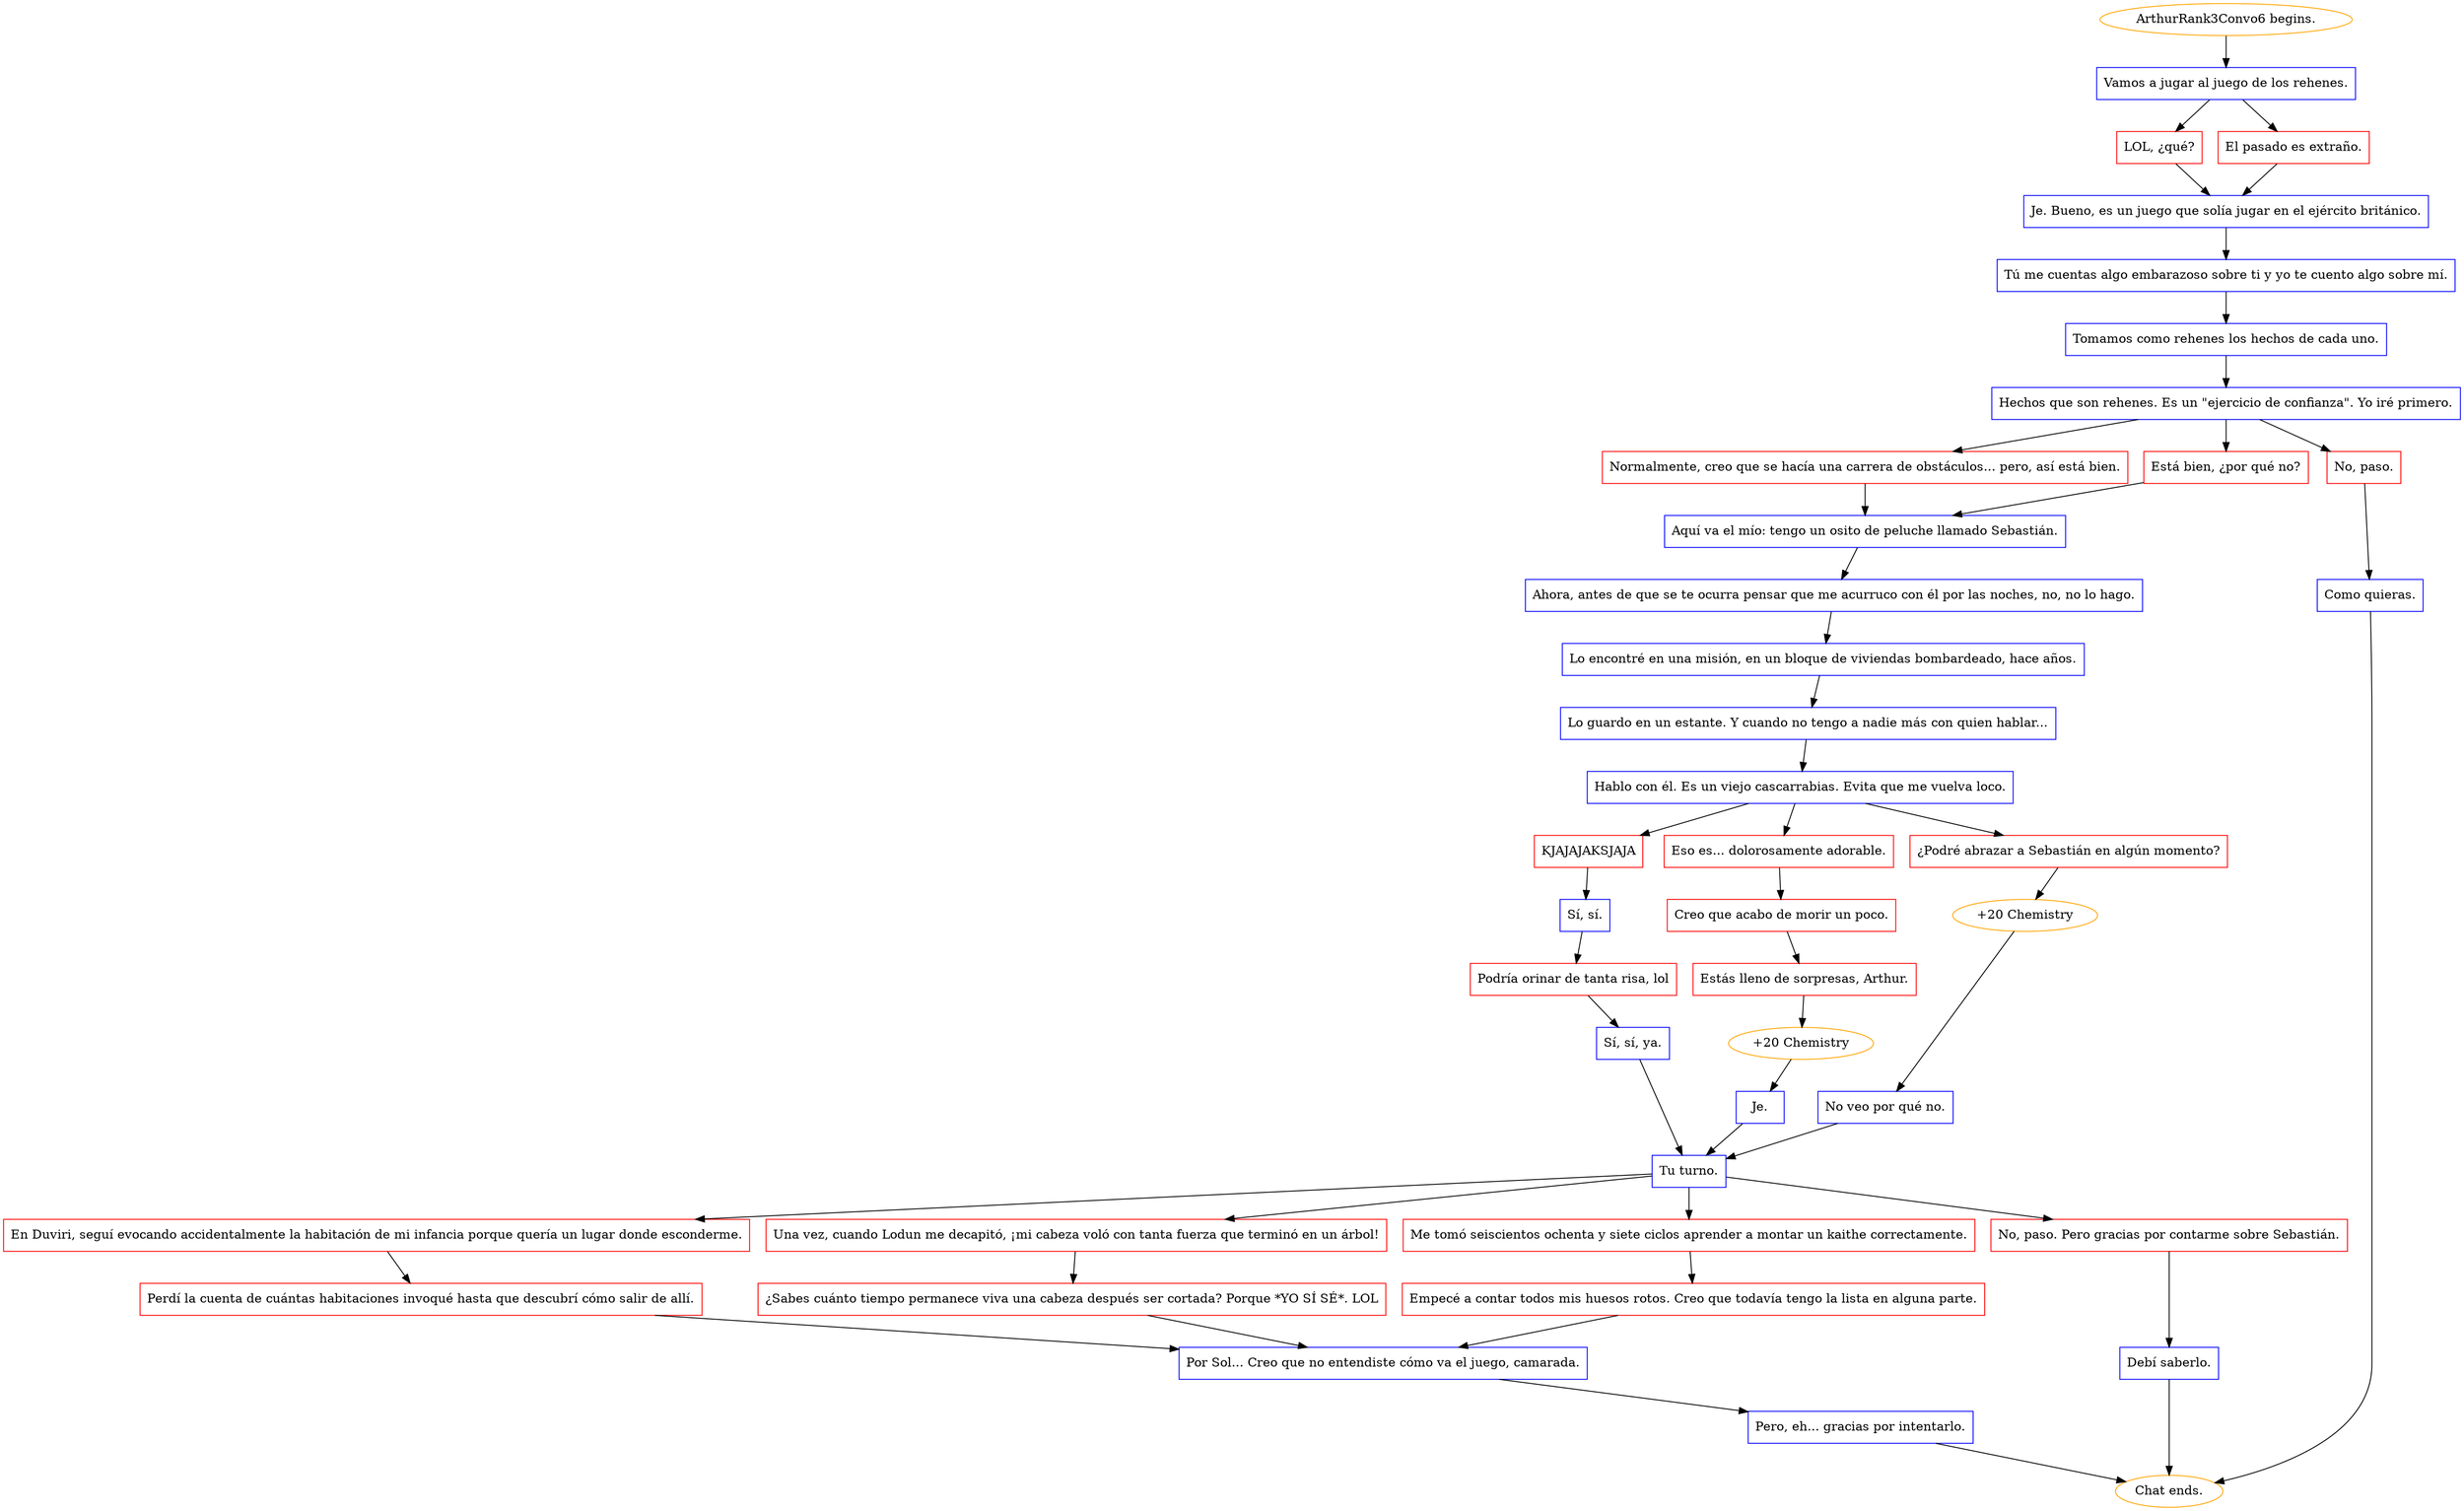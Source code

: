 digraph {
	"ArthurRank3Convo6 begins." [color=orange];
		"ArthurRank3Convo6 begins." -> j1506483836;
	j1506483836 [label="Vamos a jugar al juego de los rehenes.",shape=box,color=blue];
		j1506483836 -> j863835387;
		j1506483836 -> j2887267025;
	j863835387 [label="LOL, ¿qué?",shape=box,color=red];
		j863835387 -> j2311190910;
	j2887267025 [label="El pasado es extraño.",shape=box,color=red];
		j2887267025 -> j2311190910;
	j2311190910 [label="Je. Bueno, es un juego que solía jugar en el ejército británico.",shape=box,color=blue];
		j2311190910 -> j821887696;
	j821887696 [label="Tú me cuentas algo embarazoso sobre ti y yo te cuento algo sobre mí.",shape=box,color=blue];
		j821887696 -> j2083458362;
	j2083458362 [label="Tomamos como rehenes los hechos de cada uno.",shape=box,color=blue];
		j2083458362 -> j78451549;
	j78451549 [label="Hechos que son rehenes. Es un \"ejercicio de confianza\". Yo iré primero.",shape=box,color=blue];
		j78451549 -> j281137506;
		j78451549 -> j890479694;
		j78451549 -> j3698676597;
	j281137506 [label="Normalmente, creo que se hacía una carrera de obstáculos... pero, así está bien.",shape=box,color=red];
		j281137506 -> j3607090959;
	j890479694 [label="Está bien, ¿por qué no?",shape=box,color=red];
		j890479694 -> j3607090959;
	j3698676597 [label="No, paso.",shape=box,color=red];
		j3698676597 -> j2204079508;
	j3607090959 [label="Aquí va el mío: tengo un osito de peluche llamado Sebastián.",shape=box,color=blue];
		j3607090959 -> j2670698650;
	j2204079508 [label="Como quieras.",shape=box,color=blue];
		j2204079508 -> "Chat ends.";
	j2670698650 [label="Ahora, antes de que se te ocurra pensar que me acurruco con él por las noches, no, no lo hago.",shape=box,color=blue];
		j2670698650 -> j487651142;
	"Chat ends." [color=orange];
	j487651142 [label="Lo encontré en una misión, en un bloque de viviendas bombardeado, hace años.",shape=box,color=blue];
		j487651142 -> j2000237147;
	j2000237147 [label="Lo guardo en un estante. Y cuando no tengo a nadie más con quien hablar...",shape=box,color=blue];
		j2000237147 -> j1142613837;
	j1142613837 [label="Hablo con él. Es un viejo cascarrabias. Evita que me vuelva loco.",shape=box,color=blue];
		j1142613837 -> j3631092900;
		j1142613837 -> j2018780664;
		j1142613837 -> j2024298240;
	j3631092900 [label="KJAJAJAKSJAJA",shape=box,color=red];
		j3631092900 -> j2150791495;
	j2018780664 [label="Eso es... dolorosamente adorable.",shape=box,color=red];
		j2018780664 -> j584295123;
	j2024298240 [label="¿Podré abrazar a Sebastián en algún momento?",shape=box,color=red];
		j2024298240 -> j4115728944;
	j2150791495 [label="Sí, sí.",shape=box,color=blue];
		j2150791495 -> j1538811367;
	j584295123 [label="Creo que acabo de morir un poco.",shape=box,color=red];
		j584295123 -> j3141412135;
	j4115728944 [label="+20 Chemistry",color=orange];
		j4115728944 -> j2387730658;
	j1538811367 [label="Podría orinar de tanta risa, lol",shape=box,color=red];
		j1538811367 -> j1894945080;
	j3141412135 [label="Estás lleno de sorpresas, Arthur.",shape=box,color=red];
		j3141412135 -> j318857131;
	j2387730658 [label="No veo por qué no.",shape=box,color=blue];
		j2387730658 -> j468820013;
	j1894945080 [label="Sí, sí, ya.",shape=box,color=blue];
		j1894945080 -> j468820013;
	j318857131 [label="+20 Chemistry",color=orange];
		j318857131 -> j2273864689;
	j468820013 [label="Tu turno.",shape=box,color=blue];
		j468820013 -> j2325317310;
		j468820013 -> j2318286945;
		j468820013 -> j1425519632;
		j468820013 -> j767411074;
	j2273864689 [label="Je.",shape=box,color=blue];
		j2273864689 -> j468820013;
	j2325317310 [label="En Duviri, seguí evocando accidentalmente la habitación de mi infancia porque quería un lugar donde esconderme.",shape=box,color=red];
		j2325317310 -> j2567148613;
	j2318286945 [label="Una vez, cuando Lodun me decapitó, ¡mi cabeza voló con tanta fuerza que terminó en un árbol!",shape=box,color=red];
		j2318286945 -> j3373490412;
	j1425519632 [label="Me tomó seiscientos ochenta y siete ciclos aprender a montar un kaithe correctamente.",shape=box,color=red];
		j1425519632 -> j1557973681;
	j767411074 [label="No, paso. Pero gracias por contarme sobre Sebastián.",shape=box,color=red];
		j767411074 -> j1292353701;
	j2567148613 [label="Perdí la cuenta de cuántas habitaciones invoqué hasta que descubrí cómo salir de allí.",shape=box,color=red];
		j2567148613 -> j1056738403;
	j3373490412 [label="¿Sabes cuánto tiempo permanece viva una cabeza después ser cortada? Porque *YO SÍ SÉ*. LOL",shape=box,color=red];
		j3373490412 -> j1056738403;
	j1557973681 [label="Empecé a contar todos mis huesos rotos. Creo que todavía tengo la lista en alguna parte.",shape=box,color=red];
		j1557973681 -> j1056738403;
	j1292353701 [label="Debí saberlo.",shape=box,color=blue];
		j1292353701 -> "Chat ends.";
	j1056738403 [label="Por Sol... Creo que no entendiste cómo va el juego, camarada.",shape=box,color=blue];
		j1056738403 -> j3995118840;
	j3995118840 [label="Pero, eh... gracias por intentarlo.",shape=box,color=blue];
		j3995118840 -> "Chat ends.";
}